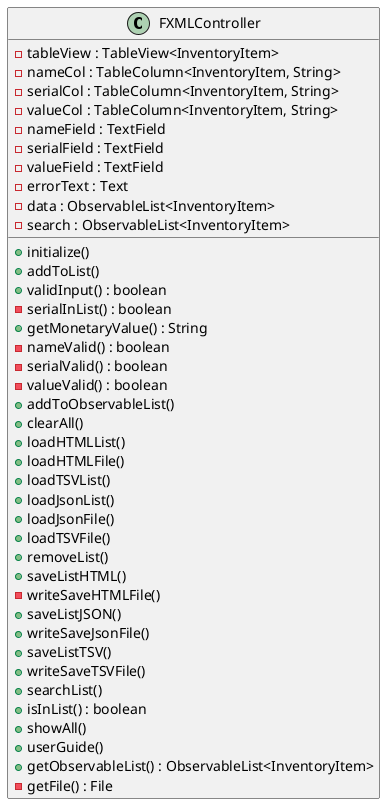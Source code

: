 @startuml
class FXMLController {
    -tableView : TableView<InventoryItem>
    -nameCol : TableColumn<InventoryItem, String>
    -serialCol : TableColumn<InventoryItem, String>
    -valueCol : TableColumn<InventoryItem, String>
    -nameField : TextField
    -serialField : TextField
    -valueField : TextField
    -errorText : Text
    -data : ObservableList<InventoryItem>
    -search : ObservableList<InventoryItem>

    +initialize()
    +addToList()
    +validInput() : boolean
    -serialInList() : boolean
    +getMonetaryValue() : String
    -nameValid() : boolean
    -serialValid() : boolean
    -valueValid() : boolean
    +addToObservableList()
    +clearAll()
    +loadHTMLList()
    +loadHTMLFile()
    +loadTSVList()
    +loadJsonList()
    +loadJsonFile()
    +loadTSVFile()
    +removeList()
    +saveListHTML()
    -writeSaveHTMLFile()
    +saveListJSON()
    +writeSaveJsonFile()
    +saveListTSV()
    +writeSaveTSVFile()
    +searchList()
    +isInList() : boolean
    +showAll()
    +userGuide()
    +getObservableList() : ObservableList<InventoryItem>
    -getFile() : File


}
@enduml
